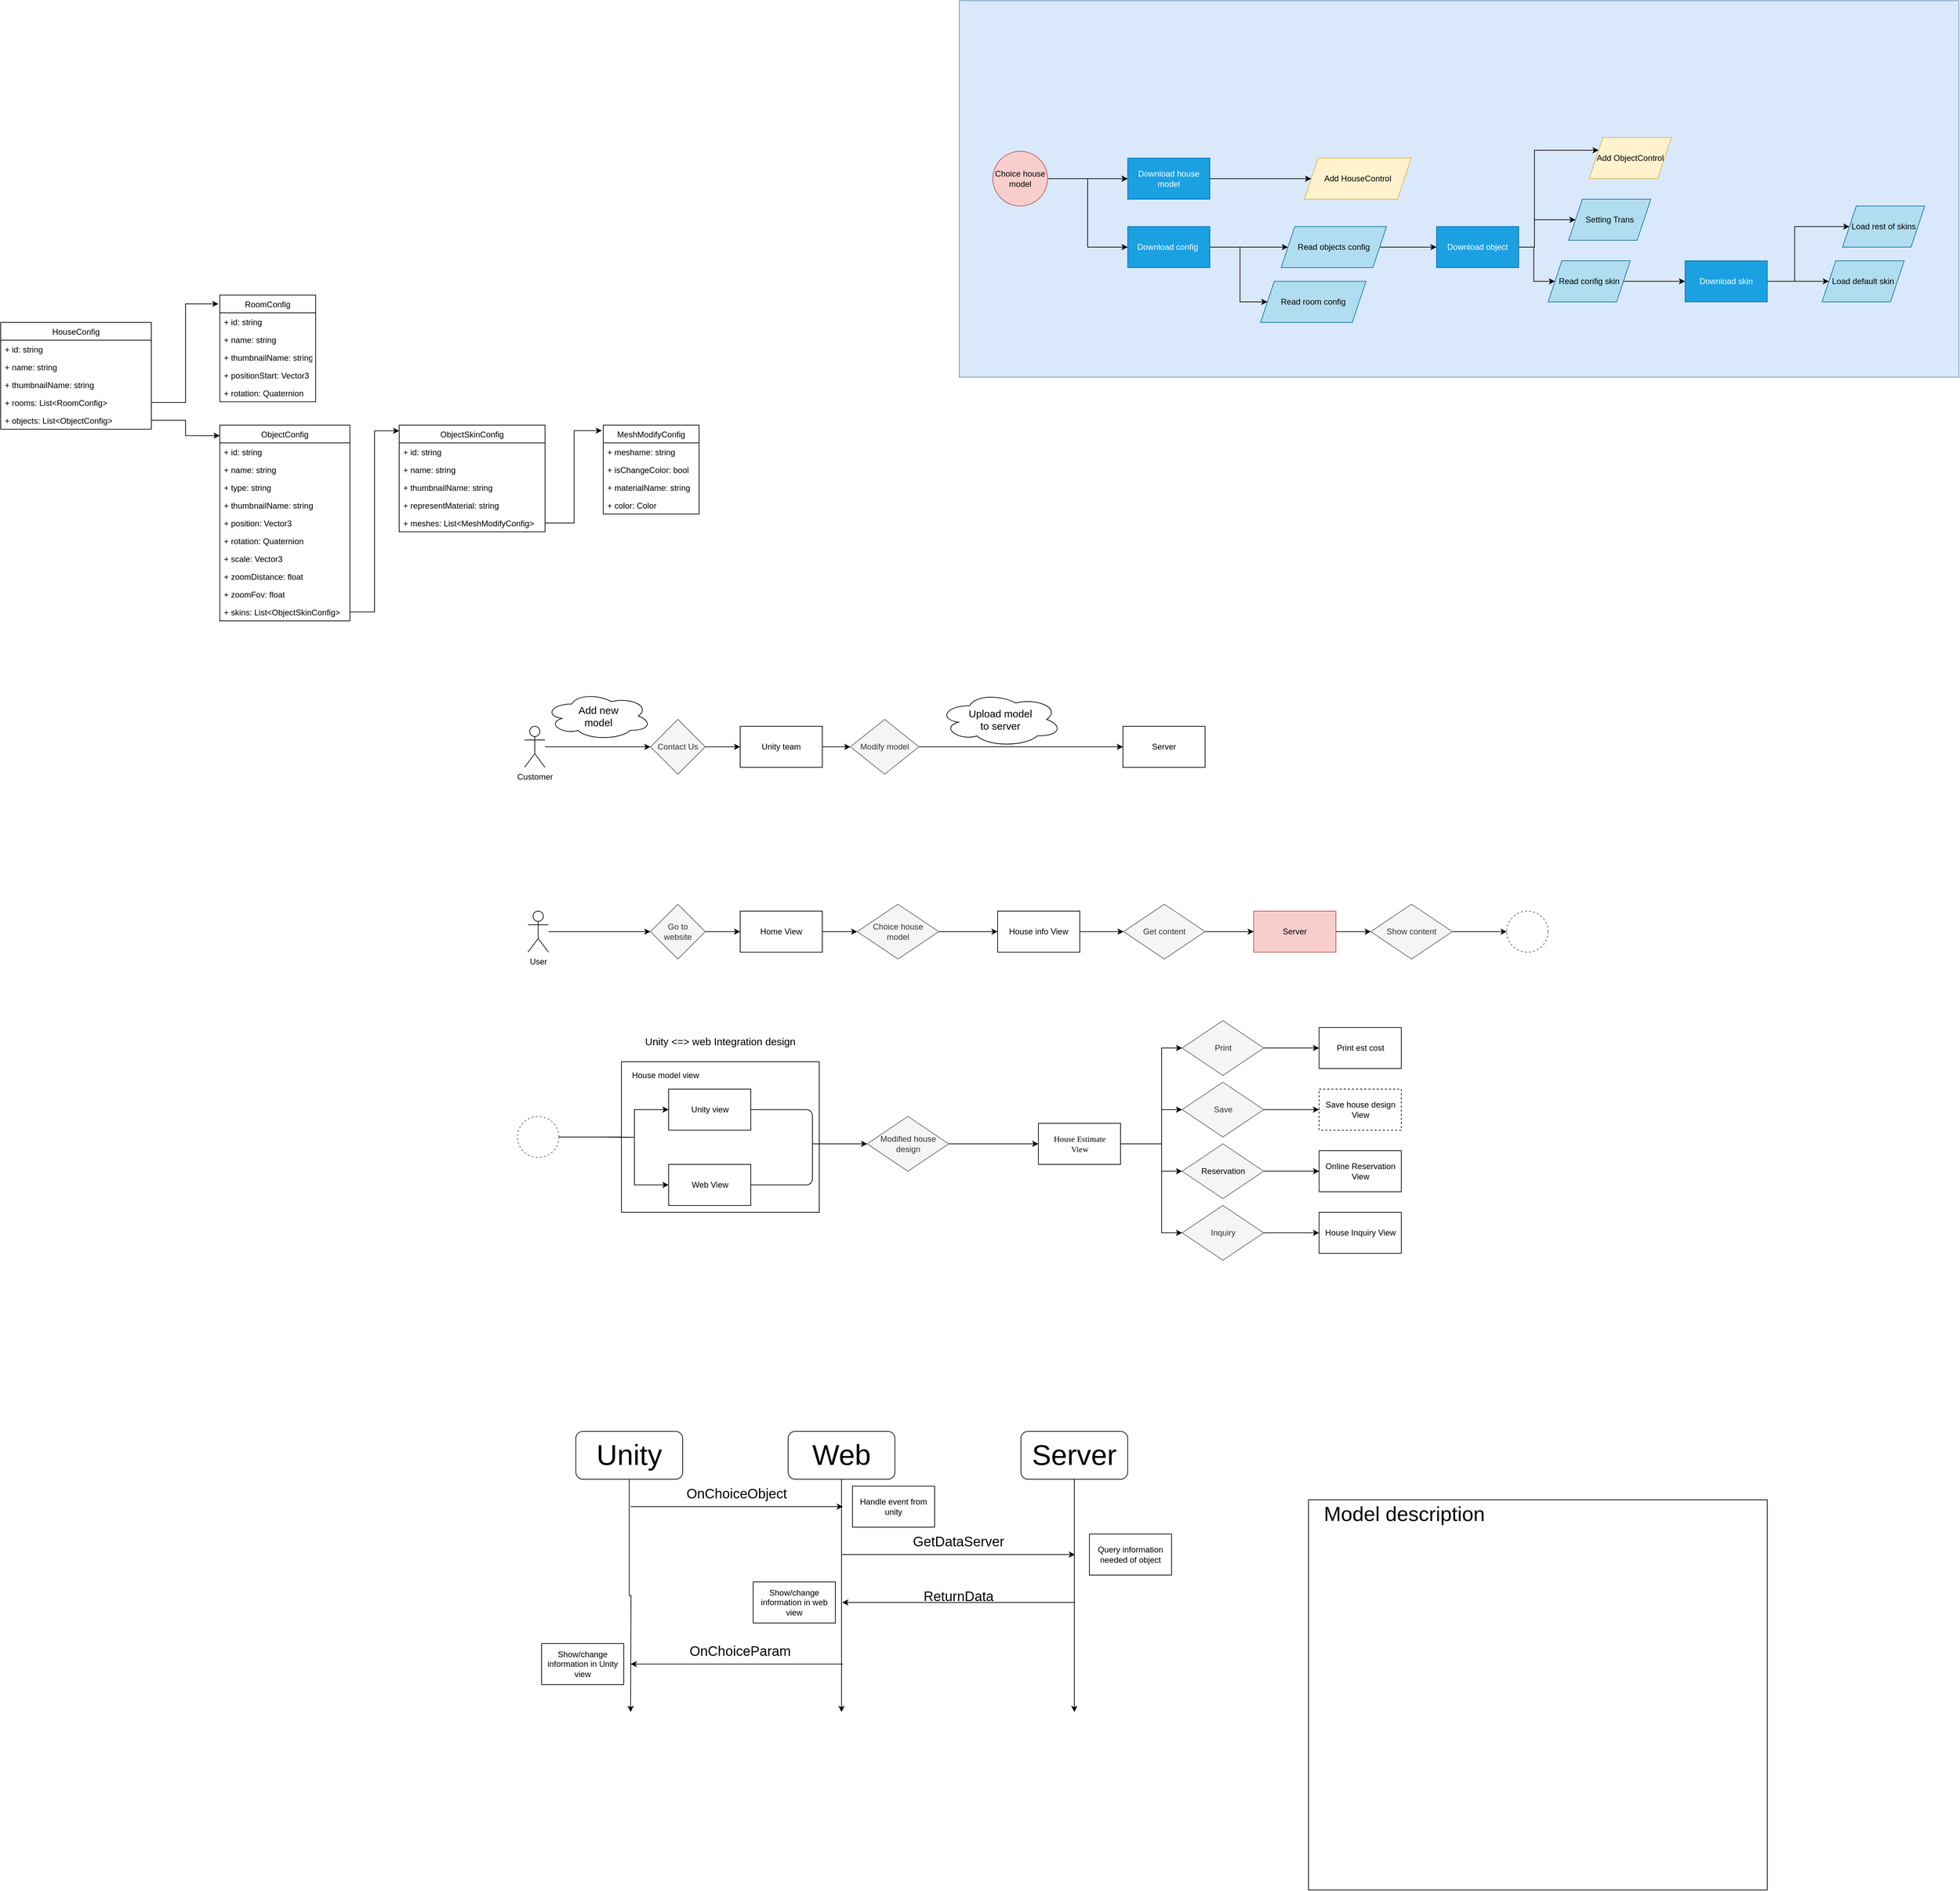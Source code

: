 <mxfile version="14.6.6" type="github">
  <diagram id="-zu1wHsi5U8wWwYV3vUu" name="Page-1">
    <mxGraphModel dx="2249" dy="1931" grid="1" gridSize="10" guides="1" tooltips="1" connect="1" arrows="1" fold="1" page="1" pageScale="1" pageWidth="827" pageHeight="1169" math="0" shadow="0">
      <root>
        <mxCell id="0" />
        <mxCell id="1" parent="0" />
        <mxCell id="xluItXaHplUzPCtTJGUi-64" value="" style="rounded=0;whiteSpace=wrap;html=1;fillColor=#FFFFFF;" parent="1" vertex="1">
          <mxGeometry x="146.5" y="1120" width="289" height="220" as="geometry" />
        </mxCell>
        <mxCell id="2hIDPYV7rA0OZXTXG9J4-33" style="edgeStyle=orthogonalEdgeStyle;rounded=0;orthogonalLoop=1;jettySize=auto;html=1;entryX=0;entryY=0.5;entryDx=0;entryDy=0;" parent="1" source="2hIDPYV7rA0OZXTXG9J4-24" target="2hIDPYV7rA0OZXTXG9J4-32" edge="1">
          <mxGeometry relative="1" as="geometry" />
        </mxCell>
        <mxCell id="2hIDPYV7rA0OZXTXG9J4-24" value="Customer" style="shape=umlActor;verticalLabelPosition=bottom;verticalAlign=top;html=1;outlineConnect=0;" parent="1" vertex="1">
          <mxGeometry x="5" y="630" width="30" height="60" as="geometry" />
        </mxCell>
        <mxCell id="2hIDPYV7rA0OZXTXG9J4-36" style="edgeStyle=orthogonalEdgeStyle;rounded=0;orthogonalLoop=1;jettySize=auto;html=1;" parent="1" source="2hIDPYV7rA0OZXTXG9J4-32" target="2hIDPYV7rA0OZXTXG9J4-35" edge="1">
          <mxGeometry relative="1" as="geometry" />
        </mxCell>
        <mxCell id="2hIDPYV7rA0OZXTXG9J4-32" value="Contact Us" style="rhombus;whiteSpace=wrap;html=1;fillColor=#f5f5f5;strokeColor=#666666;fontColor=#333333;" parent="1" vertex="1">
          <mxGeometry x="189" y="620" width="80" height="80" as="geometry" />
        </mxCell>
        <mxCell id="2hIDPYV7rA0OZXTXG9J4-34" value="&lt;font&gt;&lt;br&gt;&lt;/font&gt;" style="text;html=1;strokeColor=none;fillColor=none;align=center;verticalAlign=middle;whiteSpace=wrap;rounded=0;" parent="1" vertex="1">
          <mxGeometry x="49" y="620" width="131" height="40" as="geometry" />
        </mxCell>
        <mxCell id="2hIDPYV7rA0OZXTXG9J4-38" style="edgeStyle=orthogonalEdgeStyle;rounded=0;orthogonalLoop=1;jettySize=auto;html=1;entryX=0;entryY=0.5;entryDx=0;entryDy=0;" parent="1" source="2hIDPYV7rA0OZXTXG9J4-35" target="2hIDPYV7rA0OZXTXG9J4-37" edge="1">
          <mxGeometry relative="1" as="geometry" />
        </mxCell>
        <mxCell id="2hIDPYV7rA0OZXTXG9J4-35" value="Unity team" style="rounded=0;whiteSpace=wrap;html=1;" parent="1" vertex="1">
          <mxGeometry x="320" y="630" width="120" height="60" as="geometry" />
        </mxCell>
        <mxCell id="2hIDPYV7rA0OZXTXG9J4-40" style="edgeStyle=orthogonalEdgeStyle;rounded=0;orthogonalLoop=1;jettySize=auto;html=1;entryX=0;entryY=0.5;entryDx=0;entryDy=0;" parent="1" source="2hIDPYV7rA0OZXTXG9J4-37" target="2hIDPYV7rA0OZXTXG9J4-39" edge="1">
          <mxGeometry relative="1" as="geometry" />
        </mxCell>
        <mxCell id="2hIDPYV7rA0OZXTXG9J4-37" value="Modify model" style="rhombus;whiteSpace=wrap;html=1;fillColor=#f5f5f5;strokeColor=#666666;fontColor=#333333;" parent="1" vertex="1">
          <mxGeometry x="481" y="620" width="100" height="80" as="geometry" />
        </mxCell>
        <mxCell id="2hIDPYV7rA0OZXTXG9J4-39" value="Server" style="rounded=0;whiteSpace=wrap;html=1;" parent="1" vertex="1">
          <mxGeometry x="879" y="630" width="120" height="60" as="geometry" />
        </mxCell>
        <mxCell id="2hIDPYV7rA0OZXTXG9J4-42" value="&lt;font&gt;&lt;br&gt;&lt;/font&gt;" style="text;html=1;strokeColor=none;fillColor=none;align=center;verticalAlign=middle;whiteSpace=wrap;rounded=0;" parent="1" vertex="1">
          <mxGeometry x="601" y="620" width="170" height="40" as="geometry" />
        </mxCell>
        <mxCell id="2hIDPYV7rA0OZXTXG9J4-43" value="&lt;span style=&quot;font-size: 15px&quot;&gt;Add new &lt;br&gt;model&lt;/span&gt;" style="ellipse;shape=cloud;whiteSpace=wrap;html=1;" parent="1" vertex="1">
          <mxGeometry x="35" y="580" width="155.5" height="70" as="geometry" />
        </mxCell>
        <mxCell id="2hIDPYV7rA0OZXTXG9J4-44" value="&lt;span style=&quot;font-size: 15px&quot;&gt;Upload model &lt;br&gt;to server&lt;/span&gt;" style="ellipse;shape=cloud;whiteSpace=wrap;html=1;" parent="1" vertex="1">
          <mxGeometry x="610" y="580" width="180" height="80" as="geometry" />
        </mxCell>
        <mxCell id="2hIDPYV7rA0OZXTXG9J4-49" style="edgeStyle=orthogonalEdgeStyle;rounded=0;orthogonalLoop=1;jettySize=auto;html=1;entryX=0;entryY=0.5;entryDx=0;entryDy=0;" parent="1" source="2hIDPYV7rA0OZXTXG9J4-45" target="2hIDPYV7rA0OZXTXG9J4-48" edge="1">
          <mxGeometry relative="1" as="geometry" />
        </mxCell>
        <mxCell id="2hIDPYV7rA0OZXTXG9J4-45" value="User" style="shape=umlActor;verticalLabelPosition=bottom;verticalAlign=top;html=1;outlineConnect=0;" parent="1" vertex="1">
          <mxGeometry x="10" y="900" width="30" height="60" as="geometry" />
        </mxCell>
        <mxCell id="2hIDPYV7rA0OZXTXG9J4-52" style="edgeStyle=orthogonalEdgeStyle;rounded=0;orthogonalLoop=1;jettySize=auto;html=1;entryX=0;entryY=0.5;entryDx=0;entryDy=0;" parent="1" source="2hIDPYV7rA0OZXTXG9J4-48" target="2hIDPYV7rA0OZXTXG9J4-50" edge="1">
          <mxGeometry relative="1" as="geometry" />
        </mxCell>
        <mxCell id="2hIDPYV7rA0OZXTXG9J4-48" value="Go to &lt;br&gt;website" style="rhombus;whiteSpace=wrap;html=1;fillColor=#f5f5f5;strokeColor=#666666;fontColor=#333333;" parent="1" vertex="1">
          <mxGeometry x="189" y="890" width="80" height="80" as="geometry" />
        </mxCell>
        <mxCell id="2hIDPYV7rA0OZXTXG9J4-54" style="edgeStyle=orthogonalEdgeStyle;rounded=0;orthogonalLoop=1;jettySize=auto;html=1;entryX=0;entryY=0.5;entryDx=0;entryDy=0;" parent="1" source="2hIDPYV7rA0OZXTXG9J4-50" target="2hIDPYV7rA0OZXTXG9J4-53" edge="1">
          <mxGeometry relative="1" as="geometry" />
        </mxCell>
        <mxCell id="2hIDPYV7rA0OZXTXG9J4-50" value="Home View" style="rounded=0;whiteSpace=wrap;html=1;" parent="1" vertex="1">
          <mxGeometry x="320" y="900" width="120" height="60" as="geometry" />
        </mxCell>
        <mxCell id="2hIDPYV7rA0OZXTXG9J4-56" style="edgeStyle=orthogonalEdgeStyle;rounded=0;orthogonalLoop=1;jettySize=auto;html=1;" parent="1" source="2hIDPYV7rA0OZXTXG9J4-53" target="2hIDPYV7rA0OZXTXG9J4-55" edge="1">
          <mxGeometry relative="1" as="geometry" />
        </mxCell>
        <mxCell id="2hIDPYV7rA0OZXTXG9J4-53" value="Choice house &lt;br&gt;model" style="rhombus;whiteSpace=wrap;html=1;fillColor=#f5f5f5;strokeColor=#666666;fontColor=#333333;" parent="1" vertex="1">
          <mxGeometry x="491" y="890" width="119" height="80" as="geometry" />
        </mxCell>
        <mxCell id="2hIDPYV7rA0OZXTXG9J4-59" style="edgeStyle=orthogonalEdgeStyle;rounded=0;orthogonalLoop=1;jettySize=auto;html=1;entryX=0;entryY=0.5;entryDx=0;entryDy=0;" parent="1" source="2hIDPYV7rA0OZXTXG9J4-55" target="2hIDPYV7rA0OZXTXG9J4-57" edge="1">
          <mxGeometry relative="1" as="geometry" />
        </mxCell>
        <mxCell id="2hIDPYV7rA0OZXTXG9J4-55" value="House info View" style="rounded=0;whiteSpace=wrap;html=1;" parent="1" vertex="1">
          <mxGeometry x="696" y="900" width="120" height="60" as="geometry" />
        </mxCell>
        <mxCell id="2hIDPYV7rA0OZXTXG9J4-65" style="edgeStyle=orthogonalEdgeStyle;rounded=0;orthogonalLoop=1;jettySize=auto;html=1;entryX=0;entryY=0.5;entryDx=0;entryDy=0;" parent="1" source="2hIDPYV7rA0OZXTXG9J4-57" target="2hIDPYV7rA0OZXTXG9J4-64" edge="1">
          <mxGeometry relative="1" as="geometry" />
        </mxCell>
        <mxCell id="2hIDPYV7rA0OZXTXG9J4-57" value="Get content" style="rhombus;whiteSpace=wrap;html=1;fillColor=#f5f5f5;strokeColor=#666666;fontColor=#333333;" parent="1" vertex="1">
          <mxGeometry x="880" y="890" width="119" height="80" as="geometry" />
        </mxCell>
        <mxCell id="2hIDPYV7rA0OZXTXG9J4-67" style="edgeStyle=orthogonalEdgeStyle;rounded=0;orthogonalLoop=1;jettySize=auto;html=1;" parent="1" source="2hIDPYV7rA0OZXTXG9J4-64" target="xluItXaHplUzPCtTJGUi-59" edge="1">
          <mxGeometry relative="1" as="geometry">
            <mxPoint x="1250" y="930" as="targetPoint" />
          </mxGeometry>
        </mxCell>
        <mxCell id="2hIDPYV7rA0OZXTXG9J4-64" value="Server" style="rounded=0;whiteSpace=wrap;html=1;fillColor=#f8cecc;strokeColor=#b85450;" parent="1" vertex="1">
          <mxGeometry x="1070" y="900" width="120" height="60" as="geometry" />
        </mxCell>
        <mxCell id="2hIDPYV7rA0OZXTXG9J4-70" style="edgeStyle=orthogonalEdgeStyle;rounded=0;orthogonalLoop=1;jettySize=auto;html=1;" parent="1" source="2hIDPYV7rA0OZXTXG9J4-71" edge="1">
          <mxGeometry relative="1" as="geometry">
            <mxPoint x="808" y="2070" as="targetPoint" />
          </mxGeometry>
        </mxCell>
        <mxCell id="2hIDPYV7rA0OZXTXG9J4-71" value="&lt;font style=&quot;font-size: 42px&quot;&gt;Server&lt;/font&gt;" style="rounded=1;whiteSpace=wrap;html=1;" parent="1" vertex="1">
          <mxGeometry x="730" y="1660" width="156" height="70" as="geometry" />
        </mxCell>
        <mxCell id="2hIDPYV7rA0OZXTXG9J4-72" style="edgeStyle=orthogonalEdgeStyle;rounded=0;orthogonalLoop=1;jettySize=auto;html=1;" parent="1" source="2hIDPYV7rA0OZXTXG9J4-73" edge="1">
          <mxGeometry relative="1" as="geometry">
            <mxPoint x="160" y="2070" as="targetPoint" />
          </mxGeometry>
        </mxCell>
        <mxCell id="2hIDPYV7rA0OZXTXG9J4-73" value="&lt;span style=&quot;font-size: 42px&quot;&gt;Unity&lt;/span&gt;" style="rounded=1;whiteSpace=wrap;html=1;" parent="1" vertex="1">
          <mxGeometry x="80" y="1660" width="156" height="70" as="geometry" />
        </mxCell>
        <mxCell id="2hIDPYV7rA0OZXTXG9J4-74" style="edgeStyle=orthogonalEdgeStyle;rounded=0;orthogonalLoop=1;jettySize=auto;html=1;" parent="1" source="2hIDPYV7rA0OZXTXG9J4-75" edge="1">
          <mxGeometry relative="1" as="geometry">
            <mxPoint x="468" y="2070" as="targetPoint" />
          </mxGeometry>
        </mxCell>
        <mxCell id="2hIDPYV7rA0OZXTXG9J4-75" value="&lt;span style=&quot;font-size: 42px&quot;&gt;Web&lt;/span&gt;" style="rounded=1;whiteSpace=wrap;html=1;" parent="1" vertex="1">
          <mxGeometry x="390" y="1660" width="156" height="70" as="geometry" />
        </mxCell>
        <mxCell id="2hIDPYV7rA0OZXTXG9J4-76" value="" style="endArrow=classic;html=1;" parent="1" edge="1">
          <mxGeometry width="50" height="50" relative="1" as="geometry">
            <mxPoint x="160" y="1770" as="sourcePoint" />
            <mxPoint x="470" y="1770" as="targetPoint" />
          </mxGeometry>
        </mxCell>
        <mxCell id="2hIDPYV7rA0OZXTXG9J4-77" value="&lt;font style=&quot;font-size: 20px&quot;&gt;OnChoiceObject&lt;/font&gt;" style="text;html=1;strokeColor=none;fillColor=none;align=center;verticalAlign=middle;whiteSpace=wrap;rounded=0;" parent="1" vertex="1">
          <mxGeometry x="220" y="1740" width="190" height="20" as="geometry" />
        </mxCell>
        <mxCell id="2hIDPYV7rA0OZXTXG9J4-78" value="" style="endArrow=classic;html=1;" parent="1" edge="1">
          <mxGeometry width="50" height="50" relative="1" as="geometry">
            <mxPoint x="469" y="1840" as="sourcePoint" />
            <mxPoint x="809" y="1840" as="targetPoint" />
          </mxGeometry>
        </mxCell>
        <mxCell id="2hIDPYV7rA0OZXTXG9J4-79" value="&lt;font style=&quot;font-size: 20px&quot;&gt;GetDataServer&lt;/font&gt;" style="text;html=1;strokeColor=none;fillColor=none;align=center;verticalAlign=middle;whiteSpace=wrap;rounded=0;" parent="1" vertex="1">
          <mxGeometry x="589" y="1810" width="100" height="20" as="geometry" />
        </mxCell>
        <mxCell id="2hIDPYV7rA0OZXTXG9J4-80" value="" style="endArrow=classic;html=1;" parent="1" edge="1">
          <mxGeometry width="50" height="50" relative="1" as="geometry">
            <mxPoint x="809" y="1910" as="sourcePoint" />
            <mxPoint x="469" y="1910" as="targetPoint" />
          </mxGeometry>
        </mxCell>
        <mxCell id="2hIDPYV7rA0OZXTXG9J4-81" value="&lt;font style=&quot;font-size: 20px&quot;&gt;ReturnData&lt;/font&gt;" style="text;html=1;strokeColor=none;fillColor=none;align=center;verticalAlign=middle;whiteSpace=wrap;rounded=0;" parent="1" vertex="1">
          <mxGeometry x="569" y="1890" width="140" height="20" as="geometry" />
        </mxCell>
        <mxCell id="2hIDPYV7rA0OZXTXG9J4-82" value="" style="endArrow=classic;html=1;" parent="1" edge="1">
          <mxGeometry width="50" height="50" relative="1" as="geometry">
            <mxPoint x="470" y="2000" as="sourcePoint" />
            <mxPoint x="160" y="2000" as="targetPoint" />
          </mxGeometry>
        </mxCell>
        <mxCell id="2hIDPYV7rA0OZXTXG9J4-83" value="&lt;font style=&quot;font-size: 20px&quot;&gt;OnChoiceParam&lt;br&gt;&lt;/font&gt;" style="text;html=1;strokeColor=none;fillColor=none;align=center;verticalAlign=middle;whiteSpace=wrap;rounded=0;" parent="1" vertex="1">
          <mxGeometry x="250" y="1970" width="140" height="20" as="geometry" />
        </mxCell>
        <mxCell id="2hIDPYV7rA0OZXTXG9J4-84" value="Show/change information in web view" style="rounded=0;whiteSpace=wrap;html=1;" parent="1" vertex="1">
          <mxGeometry x="339" y="1880" width="120" height="60" as="geometry" />
        </mxCell>
        <mxCell id="2hIDPYV7rA0OZXTXG9J4-85" value="Handle event from unity" style="rounded=0;whiteSpace=wrap;html=1;" parent="1" vertex="1">
          <mxGeometry x="484" y="1740" width="120" height="60" as="geometry" />
        </mxCell>
        <mxCell id="2hIDPYV7rA0OZXTXG9J4-86" value="Query information needed of object" style="rounded=0;whiteSpace=wrap;html=1;" parent="1" vertex="1">
          <mxGeometry x="830" y="1810" width="120" height="60" as="geometry" />
        </mxCell>
        <mxCell id="2hIDPYV7rA0OZXTXG9J4-87" value="Show/change information in Unity view" style="rounded=0;whiteSpace=wrap;html=1;" parent="1" vertex="1">
          <mxGeometry x="30" y="1970" width="120" height="60" as="geometry" />
        </mxCell>
        <mxCell id="shSTtiIgDGdaLxm5VOx7-21" value="" style="rounded=0;whiteSpace=wrap;html=1;" parent="1" vertex="1">
          <mxGeometry x="1150" y="1760" width="670" height="570" as="geometry" />
        </mxCell>
        <mxCell id="shSTtiIgDGdaLxm5VOx7-22" value="&lt;font style=&quot;font-size: 30px&quot;&gt;Model description&lt;/font&gt;" style="text;html=1;strokeColor=none;fillColor=none;align=center;verticalAlign=middle;whiteSpace=wrap;rounded=0;" parent="1" vertex="1">
          <mxGeometry x="1150" y="1760" width="280" height="40" as="geometry" />
        </mxCell>
        <mxCell id="xluItXaHplUzPCtTJGUi-32" value="Unity view" style="rounded=0;whiteSpace=wrap;html=1;" parent="1" vertex="1">
          <mxGeometry x="215.5" y="1160" width="120" height="60" as="geometry" />
        </mxCell>
        <mxCell id="xluItXaHplUzPCtTJGUi-33" value="Web View" style="rounded=0;whiteSpace=wrap;html=1;" parent="1" vertex="1">
          <mxGeometry x="215.5" y="1270" width="120" height="60" as="geometry" />
        </mxCell>
        <mxCell id="xluItXaHplUzPCtTJGUi-34" style="edgeStyle=orthogonalEdgeStyle;rounded=0;orthogonalLoop=1;jettySize=auto;html=1;entryX=0;entryY=0.5;entryDx=0;entryDy=0;" parent="1" target="xluItXaHplUzPCtTJGUi-32" edge="1">
          <mxGeometry relative="1" as="geometry">
            <mxPoint x="114.5" y="1230" as="sourcePoint" />
          </mxGeometry>
        </mxCell>
        <mxCell id="xluItXaHplUzPCtTJGUi-35" style="edgeStyle=orthogonalEdgeStyle;rounded=0;orthogonalLoop=1;jettySize=auto;html=1;entryX=0;entryY=0.5;entryDx=0;entryDy=0;" parent="1" target="xluItXaHplUzPCtTJGUi-33" edge="1">
          <mxGeometry relative="1" as="geometry">
            <mxPoint x="114.5" y="1230" as="sourcePoint" />
          </mxGeometry>
        </mxCell>
        <mxCell id="xluItXaHplUzPCtTJGUi-37" value="" style="endArrow=none;html=1;entryX=1;entryY=0.5;entryDx=0;entryDy=0;" parent="1" target="xluItXaHplUzPCtTJGUi-33" edge="1">
          <mxGeometry width="50" height="50" relative="1" as="geometry">
            <mxPoint x="425.5" y="1240" as="sourcePoint" />
            <mxPoint x="305.5" y="1270" as="targetPoint" />
            <Array as="points">
              <mxPoint x="425.5" y="1300" />
            </Array>
          </mxGeometry>
        </mxCell>
        <mxCell id="xluItXaHplUzPCtTJGUi-38" value="" style="endArrow=none;html=1;" parent="1" target="xluItXaHplUzPCtTJGUi-32" edge="1">
          <mxGeometry width="50" height="50" relative="1" as="geometry">
            <mxPoint x="425.5" y="1240" as="sourcePoint" />
            <mxPoint x="335.5" y="1189" as="targetPoint" />
            <Array as="points">
              <mxPoint x="425.5" y="1190" />
            </Array>
          </mxGeometry>
        </mxCell>
        <mxCell id="xluItXaHplUzPCtTJGUi-39" value="" style="endArrow=classic;html=1;" parent="1" edge="1">
          <mxGeometry width="50" height="50" relative="1" as="geometry">
            <mxPoint x="425.5" y="1240" as="sourcePoint" />
            <mxPoint x="505.5" y="1240" as="targetPoint" />
          </mxGeometry>
        </mxCell>
        <mxCell id="xluItXaHplUzPCtTJGUi-40" style="edgeStyle=orthogonalEdgeStyle;rounded=0;orthogonalLoop=1;jettySize=auto;html=1;entryX=0;entryY=0.5;entryDx=0;entryDy=0;" parent="1" source="xluItXaHplUzPCtTJGUi-41" target="xluItXaHplUzPCtTJGUi-45" edge="1">
          <mxGeometry relative="1" as="geometry" />
        </mxCell>
        <mxCell id="xluItXaHplUzPCtTJGUi-41" value="Modified house&lt;br&gt;design" style="rhombus;whiteSpace=wrap;html=1;fillColor=#f5f5f5;strokeColor=#666666;fontColor=#333333;" parent="1" vertex="1">
          <mxGeometry x="505.5" y="1200" width="119" height="80" as="geometry" />
        </mxCell>
        <mxCell id="xluItXaHplUzPCtTJGUi-42" style="edgeStyle=orthogonalEdgeStyle;rounded=0;orthogonalLoop=1;jettySize=auto;html=1;entryX=0;entryY=0.5;entryDx=0;entryDy=0;" parent="1" source="xluItXaHplUzPCtTJGUi-45" target="xluItXaHplUzPCtTJGUi-47" edge="1">
          <mxGeometry relative="1" as="geometry">
            <Array as="points">
              <mxPoint x="935.5" y="1240" />
              <mxPoint x="935.5" y="1100" />
            </Array>
          </mxGeometry>
        </mxCell>
        <mxCell id="xluItXaHplUzPCtTJGUi-43" style="edgeStyle=orthogonalEdgeStyle;rounded=0;orthogonalLoop=1;jettySize=auto;html=1;" parent="1" source="xluItXaHplUzPCtTJGUi-45" target="xluItXaHplUzPCtTJGUi-49" edge="1">
          <mxGeometry relative="1" as="geometry">
            <Array as="points">
              <mxPoint x="935.5" y="1240" />
              <mxPoint x="935.5" y="1280" />
            </Array>
          </mxGeometry>
        </mxCell>
        <mxCell id="xluItXaHplUzPCtTJGUi-44" style="edgeStyle=orthogonalEdgeStyle;rounded=0;orthogonalLoop=1;jettySize=auto;html=1;" parent="1" source="xluItXaHplUzPCtTJGUi-45" target="xluItXaHplUzPCtTJGUi-53" edge="1">
          <mxGeometry relative="1" as="geometry">
            <Array as="points">
              <mxPoint x="935.5" y="1240" />
              <mxPoint x="935.5" y="1190" />
            </Array>
          </mxGeometry>
        </mxCell>
        <mxCell id="xluItXaHplUzPCtTJGUi-45" value="&lt;font style=&quot;font-size: 12px&quot;&gt;&lt;span style=&quot;font-family: &amp;#34;calibri&amp;#34;&quot;&gt;House Estimate&lt;/span&gt;&lt;/font&gt;&lt;font style=&quot;font-size: 12px&quot;&gt;&lt;br&gt;&lt;/font&gt;&lt;p style=&quot;margin-top: 0pt ; margin-bottom: 0pt ; margin-left: 0in ; direction: ltr ; unicode-bidi: embed ; word-break: normal&quot;&gt;&lt;span style=&quot;font-family: &amp;#34;calibri&amp;#34;&quot;&gt;&lt;font style=&quot;font-size: 12px&quot;&gt;View&lt;/font&gt;&lt;/span&gt;&lt;/p&gt;" style="rounded=0;whiteSpace=wrap;html=1;" parent="1" vertex="1">
          <mxGeometry x="755.5" y="1210" width="120" height="60" as="geometry" />
        </mxCell>
        <mxCell id="xluItXaHplUzPCtTJGUi-46" style="edgeStyle=orthogonalEdgeStyle;rounded=0;orthogonalLoop=1;jettySize=auto;html=1;entryX=0;entryY=0.5;entryDx=0;entryDy=0;" parent="1" source="xluItXaHplUzPCtTJGUi-47" target="xluItXaHplUzPCtTJGUi-51" edge="1">
          <mxGeometry relative="1" as="geometry" />
        </mxCell>
        <mxCell id="xluItXaHplUzPCtTJGUi-47" value="Print" style="rhombus;whiteSpace=wrap;html=1;fillColor=#f5f5f5;strokeColor=#666666;fontColor=#333333;" parent="1" vertex="1">
          <mxGeometry x="965.5" y="1060" width="119" height="80" as="geometry" />
        </mxCell>
        <mxCell id="xluItXaHplUzPCtTJGUi-48" style="edgeStyle=orthogonalEdgeStyle;rounded=0;orthogonalLoop=1;jettySize=auto;html=1;" parent="1" source="xluItXaHplUzPCtTJGUi-49" target="xluItXaHplUzPCtTJGUi-50" edge="1">
          <mxGeometry relative="1" as="geometry" />
        </mxCell>
        <mxCell id="xluItXaHplUzPCtTJGUi-49" value="&lt;span style=&quot;color: rgb(0 , 0 , 0)&quot;&gt;Reservation&lt;/span&gt;" style="rhombus;whiteSpace=wrap;html=1;fillColor=#f5f5f5;strokeColor=#666666;fontColor=#333333;" parent="1" vertex="1">
          <mxGeometry x="965.5" y="1240" width="119" height="80" as="geometry" />
        </mxCell>
        <mxCell id="xluItXaHplUzPCtTJGUi-50" value="Online Reservation View" style="rounded=0;whiteSpace=wrap;html=1;" parent="1" vertex="1">
          <mxGeometry x="1165.5" y="1250" width="120" height="60" as="geometry" />
        </mxCell>
        <mxCell id="xluItXaHplUzPCtTJGUi-51" value="Print est cost" style="rounded=0;whiteSpace=wrap;html=1;" parent="1" vertex="1">
          <mxGeometry x="1165.5" y="1070" width="120" height="60" as="geometry" />
        </mxCell>
        <mxCell id="xluItXaHplUzPCtTJGUi-52" style="edgeStyle=orthogonalEdgeStyle;rounded=0;orthogonalLoop=1;jettySize=auto;html=1;" parent="1" source="xluItXaHplUzPCtTJGUi-53" target="xluItXaHplUzPCtTJGUi-54" edge="1">
          <mxGeometry relative="1" as="geometry" />
        </mxCell>
        <mxCell id="xluItXaHplUzPCtTJGUi-53" value="Save" style="rhombus;whiteSpace=wrap;html=1;fillColor=#f5f5f5;strokeColor=#666666;fontColor=#333333;" parent="1" vertex="1">
          <mxGeometry x="965.5" y="1150" width="119" height="80" as="geometry" />
        </mxCell>
        <mxCell id="xluItXaHplUzPCtTJGUi-54" value="Save house design View" style="rounded=0;whiteSpace=wrap;html=1;dashed=1;" parent="1" vertex="1">
          <mxGeometry x="1165.5" y="1160" width="120" height="60" as="geometry" />
        </mxCell>
        <mxCell id="xluItXaHplUzPCtTJGUi-55" style="edgeStyle=orthogonalEdgeStyle;rounded=0;orthogonalLoop=1;jettySize=auto;html=1;" parent="1" source="xluItXaHplUzPCtTJGUi-56" target="xluItXaHplUzPCtTJGUi-57" edge="1">
          <mxGeometry relative="1" as="geometry" />
        </mxCell>
        <mxCell id="xluItXaHplUzPCtTJGUi-56" value="Inquiry" style="rhombus;whiteSpace=wrap;html=1;fillColor=#f5f5f5;strokeColor=#666666;fontColor=#333333;" parent="1" vertex="1">
          <mxGeometry x="965.5" y="1330" width="119" height="80" as="geometry" />
        </mxCell>
        <mxCell id="xluItXaHplUzPCtTJGUi-57" value="House Inquiry View" style="rounded=0;whiteSpace=wrap;html=1;" parent="1" vertex="1">
          <mxGeometry x="1165.5" y="1340" width="120" height="60" as="geometry" />
        </mxCell>
        <mxCell id="xluItXaHplUzPCtTJGUi-58" style="edgeStyle=orthogonalEdgeStyle;rounded=0;orthogonalLoop=1;jettySize=auto;html=1;entryX=0;entryY=0.5;entryDx=0;entryDy=0;exitX=1;exitY=0.5;exitDx=0;exitDy=0;" parent="1" source="xluItXaHplUzPCtTJGUi-45" target="xluItXaHplUzPCtTJGUi-56" edge="1">
          <mxGeometry relative="1" as="geometry">
            <Array as="points">
              <mxPoint x="935.5" y="1240" />
              <mxPoint x="935.5" y="1370" />
            </Array>
            <mxPoint x="845.5" y="1340" as="sourcePoint" />
            <mxPoint x="935.5" y="1380" as="targetPoint" />
          </mxGeometry>
        </mxCell>
        <mxCell id="xluItXaHplUzPCtTJGUi-61" value="" style="edgeStyle=orthogonalEdgeStyle;rounded=0;orthogonalLoop=1;jettySize=auto;html=1;" parent="1" source="xluItXaHplUzPCtTJGUi-59" target="xluItXaHplUzPCtTJGUi-60" edge="1">
          <mxGeometry relative="1" as="geometry" />
        </mxCell>
        <mxCell id="xluItXaHplUzPCtTJGUi-59" value="Show content" style="rhombus;whiteSpace=wrap;html=1;fillColor=#f5f5f5;strokeColor=#666666;fontColor=#333333;" parent="1" vertex="1">
          <mxGeometry x="1241" y="890" width="119" height="80" as="geometry" />
        </mxCell>
        <mxCell id="xluItXaHplUzPCtTJGUi-60" value="" style="ellipse;whiteSpace=wrap;html=1;fontColor=#333333;strokeColor=#666666;fillColor=#FFFFFF;dashed=1;" parent="1" vertex="1">
          <mxGeometry x="1439.5" y="900" width="60.5" height="60" as="geometry" />
        </mxCell>
        <mxCell id="xluItXaHplUzPCtTJGUi-62" value="" style="ellipse;whiteSpace=wrap;html=1;fontColor=#333333;strokeColor=#666666;fillColor=#FFFFFF;dashed=1;" parent="1" vertex="1">
          <mxGeometry x="-5.25" y="1200" width="60.5" height="60" as="geometry" />
        </mxCell>
        <mxCell id="xluItXaHplUzPCtTJGUi-65" value="House model view" style="text;html=1;strokeColor=none;fillColor=none;align=center;verticalAlign=middle;whiteSpace=wrap;rounded=0;dashed=1;" parent="1" vertex="1">
          <mxGeometry x="155.5" y="1130" width="110" height="20" as="geometry" />
        </mxCell>
        <mxCell id="i5IG0OzeRudJlGDUGkz8-1" value="&lt;font style=&quot;font-size: 15px&quot;&gt;Unity &amp;lt;=&amp;gt; web&amp;nbsp;Integration design&lt;/font&gt;" style="text;html=1;strokeColor=none;fillColor=none;align=center;verticalAlign=middle;whiteSpace=wrap;rounded=0;" parent="1" vertex="1">
          <mxGeometry x="161" y="1080" width="260" height="20" as="geometry" />
        </mxCell>
        <mxCell id="i5IG0OzeRudJlGDUGkz8-2" value="" style="endArrow=none;html=1;entryX=0;entryY=0.5;entryDx=0;entryDy=0;" parent="1" source="xluItXaHplUzPCtTJGUi-62" target="xluItXaHplUzPCtTJGUi-64" edge="1">
          <mxGeometry width="50" height="50" relative="1" as="geometry">
            <mxPoint x="390" y="1270" as="sourcePoint" />
            <mxPoint x="440" y="1220" as="targetPoint" />
          </mxGeometry>
        </mxCell>
        <mxCell id="iZcHKzBZxJi3Fxg7eruy-20" value="HouseConfig" style="swimlane;fontStyle=0;childLayout=stackLayout;horizontal=1;startSize=26;fillColor=none;horizontalStack=0;resizeParent=1;resizeParentMax=0;resizeLast=0;collapsible=1;marginBottom=0;" parent="1" vertex="1">
          <mxGeometry x="-760" y="40" width="220" height="156" as="geometry" />
        </mxCell>
        <mxCell id="iZcHKzBZxJi3Fxg7eruy-21" value="+ id: string" style="text;strokeColor=none;fillColor=none;align=left;verticalAlign=top;spacingLeft=4;spacingRight=4;overflow=hidden;rotatable=0;points=[[0,0.5],[1,0.5]];portConstraint=eastwest;" parent="iZcHKzBZxJi3Fxg7eruy-20" vertex="1">
          <mxGeometry y="26" width="220" height="26" as="geometry" />
        </mxCell>
        <mxCell id="iZcHKzBZxJi3Fxg7eruy-22" value="+ name: string" style="text;strokeColor=none;fillColor=none;align=left;verticalAlign=top;spacingLeft=4;spacingRight=4;overflow=hidden;rotatable=0;points=[[0,0.5],[1,0.5]];portConstraint=eastwest;" parent="iZcHKzBZxJi3Fxg7eruy-20" vertex="1">
          <mxGeometry y="52" width="220" height="26" as="geometry" />
        </mxCell>
        <mxCell id="iZcHKzBZxJi3Fxg7eruy-23" value="+ thumbnailName: string" style="text;strokeColor=none;fillColor=none;align=left;verticalAlign=top;spacingLeft=4;spacingRight=4;overflow=hidden;rotatable=0;points=[[0,0.5],[1,0.5]];portConstraint=eastwest;" parent="iZcHKzBZxJi3Fxg7eruy-20" vertex="1">
          <mxGeometry y="78" width="220" height="26" as="geometry" />
        </mxCell>
        <mxCell id="iZcHKzBZxJi3Fxg7eruy-40" value="+ rooms: List&lt;RoomConfig&gt;" style="text;strokeColor=none;fillColor=none;align=left;verticalAlign=top;spacingLeft=4;spacingRight=4;overflow=hidden;rotatable=0;points=[[0,0.5],[1,0.5]];portConstraint=eastwest;" parent="iZcHKzBZxJi3Fxg7eruy-20" vertex="1">
          <mxGeometry y="104" width="220" height="26" as="geometry" />
        </mxCell>
        <mxCell id="iZcHKzBZxJi3Fxg7eruy-41" value="+ objects: List&lt;ObjectConfig&gt;" style="text;strokeColor=none;fillColor=none;align=left;verticalAlign=top;spacingLeft=4;spacingRight=4;overflow=hidden;rotatable=0;points=[[0,0.5],[1,0.5]];portConstraint=eastwest;" parent="iZcHKzBZxJi3Fxg7eruy-20" vertex="1">
          <mxGeometry y="130" width="220" height="26" as="geometry" />
        </mxCell>
        <mxCell id="iZcHKzBZxJi3Fxg7eruy-24" value="RoomConfig" style="swimlane;fontStyle=0;childLayout=stackLayout;horizontal=1;startSize=26;fillColor=none;horizontalStack=0;resizeParent=1;resizeParentMax=0;resizeLast=0;collapsible=1;marginBottom=0;" parent="1" vertex="1">
          <mxGeometry x="-440" width="140" height="156" as="geometry" />
        </mxCell>
        <mxCell id="iZcHKzBZxJi3Fxg7eruy-25" value="+ id: string" style="text;strokeColor=none;fillColor=none;align=left;verticalAlign=top;spacingLeft=4;spacingRight=4;overflow=hidden;rotatable=0;points=[[0,0.5],[1,0.5]];portConstraint=eastwest;" parent="iZcHKzBZxJi3Fxg7eruy-24" vertex="1">
          <mxGeometry y="26" width="140" height="26" as="geometry" />
        </mxCell>
        <mxCell id="iZcHKzBZxJi3Fxg7eruy-26" value="+ name: string" style="text;strokeColor=none;fillColor=none;align=left;verticalAlign=top;spacingLeft=4;spacingRight=4;overflow=hidden;rotatable=0;points=[[0,0.5],[1,0.5]];portConstraint=eastwest;" parent="iZcHKzBZxJi3Fxg7eruy-24" vertex="1">
          <mxGeometry y="52" width="140" height="26" as="geometry" />
        </mxCell>
        <mxCell id="iZcHKzBZxJi3Fxg7eruy-27" value="+ thumbnailName: string" style="text;strokeColor=none;fillColor=none;align=left;verticalAlign=top;spacingLeft=4;spacingRight=4;overflow=hidden;rotatable=0;points=[[0,0.5],[1,0.5]];portConstraint=eastwest;" parent="iZcHKzBZxJi3Fxg7eruy-24" vertex="1">
          <mxGeometry y="78" width="140" height="26" as="geometry" />
        </mxCell>
        <mxCell id="iZcHKzBZxJi3Fxg7eruy-42" value="+ positionStart: Vector3" style="text;strokeColor=none;fillColor=none;align=left;verticalAlign=top;spacingLeft=4;spacingRight=4;overflow=hidden;rotatable=0;points=[[0,0.5],[1,0.5]];portConstraint=eastwest;" parent="iZcHKzBZxJi3Fxg7eruy-24" vertex="1">
          <mxGeometry y="104" width="140" height="26" as="geometry" />
        </mxCell>
        <mxCell id="iZcHKzBZxJi3Fxg7eruy-43" value="+ rotation: Quaternion" style="text;strokeColor=none;fillColor=none;align=left;verticalAlign=top;spacingLeft=4;spacingRight=4;overflow=hidden;rotatable=0;points=[[0,0.5],[1,0.5]];portConstraint=eastwest;" parent="iZcHKzBZxJi3Fxg7eruy-24" vertex="1">
          <mxGeometry y="130" width="140" height="26" as="geometry" />
        </mxCell>
        <mxCell id="iZcHKzBZxJi3Fxg7eruy-28" value="ObjectConfig" style="swimlane;fontStyle=0;childLayout=stackLayout;horizontal=1;startSize=26;fillColor=none;horizontalStack=0;resizeParent=1;resizeParentMax=0;resizeLast=0;collapsible=1;marginBottom=0;" parent="1" vertex="1">
          <mxGeometry x="-440" y="190" width="190" height="286" as="geometry" />
        </mxCell>
        <mxCell id="iZcHKzBZxJi3Fxg7eruy-29" value="+ id: string" style="text;strokeColor=none;fillColor=none;align=left;verticalAlign=top;spacingLeft=4;spacingRight=4;overflow=hidden;rotatable=0;points=[[0,0.5],[1,0.5]];portConstraint=eastwest;" parent="iZcHKzBZxJi3Fxg7eruy-28" vertex="1">
          <mxGeometry y="26" width="190" height="26" as="geometry" />
        </mxCell>
        <mxCell id="iZcHKzBZxJi3Fxg7eruy-44" value="+ name: string" style="text;strokeColor=none;fillColor=none;align=left;verticalAlign=top;spacingLeft=4;spacingRight=4;overflow=hidden;rotatable=0;points=[[0,0.5],[1,0.5]];portConstraint=eastwest;" parent="iZcHKzBZxJi3Fxg7eruy-28" vertex="1">
          <mxGeometry y="52" width="190" height="26" as="geometry" />
        </mxCell>
        <mxCell id="iZcHKzBZxJi3Fxg7eruy-51" value="+ type: string" style="text;strokeColor=none;fillColor=none;align=left;verticalAlign=top;spacingLeft=4;spacingRight=4;overflow=hidden;rotatable=0;points=[[0,0.5],[1,0.5]];portConstraint=eastwest;" parent="iZcHKzBZxJi3Fxg7eruy-28" vertex="1">
          <mxGeometry y="78" width="190" height="26" as="geometry" />
        </mxCell>
        <mxCell id="iZcHKzBZxJi3Fxg7eruy-56" value="+ thumbnailName: string" style="text;strokeColor=none;fillColor=none;align=left;verticalAlign=top;spacingLeft=4;spacingRight=4;overflow=hidden;rotatable=0;points=[[0,0.5],[1,0.5]];portConstraint=eastwest;" parent="iZcHKzBZxJi3Fxg7eruy-28" vertex="1">
          <mxGeometry y="104" width="190" height="26" as="geometry" />
        </mxCell>
        <mxCell id="iZcHKzBZxJi3Fxg7eruy-30" value="+ position: Vector3" style="text;strokeColor=none;fillColor=none;align=left;verticalAlign=top;spacingLeft=4;spacingRight=4;overflow=hidden;rotatable=0;points=[[0,0.5],[1,0.5]];portConstraint=eastwest;" parent="iZcHKzBZxJi3Fxg7eruy-28" vertex="1">
          <mxGeometry y="130" width="190" height="26" as="geometry" />
        </mxCell>
        <mxCell id="iZcHKzBZxJi3Fxg7eruy-31" value="+ rotation: Quaternion" style="text;strokeColor=none;fillColor=none;align=left;verticalAlign=top;spacingLeft=4;spacingRight=4;overflow=hidden;rotatable=0;points=[[0,0.5],[1,0.5]];portConstraint=eastwest;" parent="iZcHKzBZxJi3Fxg7eruy-28" vertex="1">
          <mxGeometry y="156" width="190" height="26" as="geometry" />
        </mxCell>
        <mxCell id="iZcHKzBZxJi3Fxg7eruy-45" value="+ scale: Vector3" style="text;strokeColor=none;fillColor=none;align=left;verticalAlign=top;spacingLeft=4;spacingRight=4;overflow=hidden;rotatable=0;points=[[0,0.5],[1,0.5]];portConstraint=eastwest;" parent="iZcHKzBZxJi3Fxg7eruy-28" vertex="1">
          <mxGeometry y="182" width="190" height="26" as="geometry" />
        </mxCell>
        <mxCell id="iZcHKzBZxJi3Fxg7eruy-46" value="+ zoomDistance: float" style="text;strokeColor=none;fillColor=none;align=left;verticalAlign=top;spacingLeft=4;spacingRight=4;overflow=hidden;rotatable=0;points=[[0,0.5],[1,0.5]];portConstraint=eastwest;" parent="iZcHKzBZxJi3Fxg7eruy-28" vertex="1">
          <mxGeometry y="208" width="190" height="26" as="geometry" />
        </mxCell>
        <mxCell id="iZcHKzBZxJi3Fxg7eruy-47" value="+ zoomFov: float" style="text;strokeColor=none;fillColor=none;align=left;verticalAlign=top;spacingLeft=4;spacingRight=4;overflow=hidden;rotatable=0;points=[[0,0.5],[1,0.5]];portConstraint=eastwest;" parent="iZcHKzBZxJi3Fxg7eruy-28" vertex="1">
          <mxGeometry y="234" width="190" height="26" as="geometry" />
        </mxCell>
        <mxCell id="iZcHKzBZxJi3Fxg7eruy-48" value="+ skins: List&lt;ObjectSkinConfig&gt;" style="text;strokeColor=none;fillColor=none;align=left;verticalAlign=top;spacingLeft=4;spacingRight=4;overflow=hidden;rotatable=0;points=[[0,0.5],[1,0.5]];portConstraint=eastwest;" parent="iZcHKzBZxJi3Fxg7eruy-28" vertex="1">
          <mxGeometry y="260" width="190" height="26" as="geometry" />
        </mxCell>
        <mxCell id="iZcHKzBZxJi3Fxg7eruy-32" value="MeshModifyConfig" style="swimlane;fontStyle=0;childLayout=stackLayout;horizontal=1;startSize=26;fillColor=none;horizontalStack=0;resizeParent=1;resizeParentMax=0;resizeLast=0;collapsible=1;marginBottom=0;" parent="1" vertex="1">
          <mxGeometry x="120" y="190" width="140" height="130" as="geometry" />
        </mxCell>
        <mxCell id="iZcHKzBZxJi3Fxg7eruy-33" value="+ meshame: string" style="text;strokeColor=none;fillColor=none;align=left;verticalAlign=top;spacingLeft=4;spacingRight=4;overflow=hidden;rotatable=0;points=[[0,0.5],[1,0.5]];portConstraint=eastwest;" parent="iZcHKzBZxJi3Fxg7eruy-32" vertex="1">
          <mxGeometry y="26" width="140" height="26" as="geometry" />
        </mxCell>
        <mxCell id="iZcHKzBZxJi3Fxg7eruy-34" value="+ isChangeColor: bool" style="text;strokeColor=none;fillColor=none;align=left;verticalAlign=top;spacingLeft=4;spacingRight=4;overflow=hidden;rotatable=0;points=[[0,0.5],[1,0.5]];portConstraint=eastwest;" parent="iZcHKzBZxJi3Fxg7eruy-32" vertex="1">
          <mxGeometry y="52" width="140" height="26" as="geometry" />
        </mxCell>
        <mxCell id="iZcHKzBZxJi3Fxg7eruy-35" value="+ materialName: string" style="text;strokeColor=none;fillColor=none;align=left;verticalAlign=top;spacingLeft=4;spacingRight=4;overflow=hidden;rotatable=0;points=[[0,0.5],[1,0.5]];portConstraint=eastwest;" parent="iZcHKzBZxJi3Fxg7eruy-32" vertex="1">
          <mxGeometry y="78" width="140" height="26" as="geometry" />
        </mxCell>
        <mxCell id="iZcHKzBZxJi3Fxg7eruy-50" value="+ color: Color" style="text;strokeColor=none;fillColor=none;align=left;verticalAlign=top;spacingLeft=4;spacingRight=4;overflow=hidden;rotatable=0;points=[[0,0.5],[1,0.5]];portConstraint=eastwest;" parent="iZcHKzBZxJi3Fxg7eruy-32" vertex="1">
          <mxGeometry y="104" width="140" height="26" as="geometry" />
        </mxCell>
        <mxCell id="iZcHKzBZxJi3Fxg7eruy-36" value="ObjectSkinConfig" style="swimlane;fontStyle=0;childLayout=stackLayout;horizontal=1;startSize=26;fillColor=none;horizontalStack=0;resizeParent=1;resizeParentMax=0;resizeLast=0;collapsible=1;marginBottom=0;" parent="1" vertex="1">
          <mxGeometry x="-178" y="190" width="213" height="156" as="geometry" />
        </mxCell>
        <mxCell id="iZcHKzBZxJi3Fxg7eruy-37" value="+ id: string" style="text;strokeColor=none;fillColor=none;align=left;verticalAlign=top;spacingLeft=4;spacingRight=4;overflow=hidden;rotatable=0;points=[[0,0.5],[1,0.5]];portConstraint=eastwest;" parent="iZcHKzBZxJi3Fxg7eruy-36" vertex="1">
          <mxGeometry y="26" width="213" height="26" as="geometry" />
        </mxCell>
        <mxCell id="iZcHKzBZxJi3Fxg7eruy-57" value="+ name: string" style="text;strokeColor=none;fillColor=none;align=left;verticalAlign=top;spacingLeft=4;spacingRight=4;overflow=hidden;rotatable=0;points=[[0,0.5],[1,0.5]];portConstraint=eastwest;" parent="iZcHKzBZxJi3Fxg7eruy-36" vertex="1">
          <mxGeometry y="52" width="213" height="26" as="geometry" />
        </mxCell>
        <mxCell id="iZcHKzBZxJi3Fxg7eruy-38" value="+ thumbnailName: string" style="text;strokeColor=none;fillColor=none;align=left;verticalAlign=top;spacingLeft=4;spacingRight=4;overflow=hidden;rotatable=0;points=[[0,0.5],[1,0.5]];portConstraint=eastwest;" parent="iZcHKzBZxJi3Fxg7eruy-36" vertex="1">
          <mxGeometry y="78" width="213" height="26" as="geometry" />
        </mxCell>
        <mxCell id="iZcHKzBZxJi3Fxg7eruy-39" value="+ representMaterial: string" style="text;strokeColor=none;fillColor=none;align=left;verticalAlign=top;spacingLeft=4;spacingRight=4;overflow=hidden;rotatable=0;points=[[0,0.5],[1,0.5]];portConstraint=eastwest;" parent="iZcHKzBZxJi3Fxg7eruy-36" vertex="1">
          <mxGeometry y="104" width="213" height="26" as="geometry" />
        </mxCell>
        <mxCell id="iZcHKzBZxJi3Fxg7eruy-49" value="+ meshes: List&lt;MeshModifyConfig&gt;" style="text;strokeColor=none;fillColor=none;align=left;verticalAlign=top;spacingLeft=4;spacingRight=4;overflow=hidden;rotatable=0;points=[[0,0.5],[1,0.5]];portConstraint=eastwest;" parent="iZcHKzBZxJi3Fxg7eruy-36" vertex="1">
          <mxGeometry y="130" width="213" height="26" as="geometry" />
        </mxCell>
        <mxCell id="iZcHKzBZxJi3Fxg7eruy-52" style="edgeStyle=orthogonalEdgeStyle;rounded=0;orthogonalLoop=1;jettySize=auto;html=1;entryX=-0.014;entryY=0.083;entryDx=0;entryDy=0;entryPerimeter=0;" parent="1" source="iZcHKzBZxJi3Fxg7eruy-40" target="iZcHKzBZxJi3Fxg7eruy-24" edge="1">
          <mxGeometry relative="1" as="geometry" />
        </mxCell>
        <mxCell id="iZcHKzBZxJi3Fxg7eruy-53" style="edgeStyle=orthogonalEdgeStyle;rounded=0;orthogonalLoop=1;jettySize=auto;html=1;entryX=0;entryY=0.054;entryDx=0;entryDy=0;entryPerimeter=0;" parent="1" source="iZcHKzBZxJi3Fxg7eruy-41" target="iZcHKzBZxJi3Fxg7eruy-28" edge="1">
          <mxGeometry relative="1" as="geometry" />
        </mxCell>
        <mxCell id="iZcHKzBZxJi3Fxg7eruy-54" style="edgeStyle=orthogonalEdgeStyle;rounded=0;orthogonalLoop=1;jettySize=auto;html=1;entryX=0;entryY=0.054;entryDx=0;entryDy=0;entryPerimeter=0;" parent="1" source="iZcHKzBZxJi3Fxg7eruy-48" target="iZcHKzBZxJi3Fxg7eruy-36" edge="1">
          <mxGeometry relative="1" as="geometry" />
        </mxCell>
        <mxCell id="iZcHKzBZxJi3Fxg7eruy-55" style="edgeStyle=orthogonalEdgeStyle;rounded=0;orthogonalLoop=1;jettySize=auto;html=1;entryX=-0.014;entryY=0.062;entryDx=0;entryDy=0;entryPerimeter=0;" parent="1" source="iZcHKzBZxJi3Fxg7eruy-49" target="iZcHKzBZxJi3Fxg7eruy-32" edge="1">
          <mxGeometry relative="1" as="geometry" />
        </mxCell>
        <mxCell id="mcrXQ96OxGp_LheOPers-1" value="" style="rounded=0;whiteSpace=wrap;html=1;fillColor=#dae8fc;strokeColor=#6c8ebf;" vertex="1" parent="1">
          <mxGeometry x="640" y="-430" width="1460" height="550" as="geometry" />
        </mxCell>
        <mxCell id="mcrXQ96OxGp_LheOPers-5" value="" style="edgeStyle=orthogonalEdgeStyle;rounded=0;orthogonalLoop=1;jettySize=auto;html=1;" edge="1" parent="1" source="mcrXQ96OxGp_LheOPers-3" target="mcrXQ96OxGp_LheOPers-4">
          <mxGeometry relative="1" as="geometry" />
        </mxCell>
        <mxCell id="mcrXQ96OxGp_LheOPers-6" value="" style="edgeStyle=orthogonalEdgeStyle;rounded=0;orthogonalLoop=1;jettySize=auto;html=1;" edge="1" parent="1" source="mcrXQ96OxGp_LheOPers-3" target="mcrXQ96OxGp_LheOPers-4">
          <mxGeometry relative="1" as="geometry" />
        </mxCell>
        <mxCell id="mcrXQ96OxGp_LheOPers-8" style="edgeStyle=orthogonalEdgeStyle;rounded=0;orthogonalLoop=1;jettySize=auto;html=1;entryX=0;entryY=0.5;entryDx=0;entryDy=0;" edge="1" parent="1" source="mcrXQ96OxGp_LheOPers-3" target="mcrXQ96OxGp_LheOPers-7">
          <mxGeometry relative="1" as="geometry" />
        </mxCell>
        <mxCell id="mcrXQ96OxGp_LheOPers-3" value="Choice house model" style="ellipse;whiteSpace=wrap;html=1;fillColor=#f8cecc;strokeColor=#b85450;" vertex="1" parent="1">
          <mxGeometry x="689" y="-210" width="80" height="80" as="geometry" />
        </mxCell>
        <mxCell id="mcrXQ96OxGp_LheOPers-32" style="edgeStyle=orthogonalEdgeStyle;rounded=0;orthogonalLoop=1;jettySize=auto;html=1;" edge="1" parent="1" source="mcrXQ96OxGp_LheOPers-4" target="mcrXQ96OxGp_LheOPers-31">
          <mxGeometry relative="1" as="geometry" />
        </mxCell>
        <mxCell id="mcrXQ96OxGp_LheOPers-4" value="Download house model" style="whiteSpace=wrap;html=1;fillColor=#1ba1e2;strokeColor=#006EAF;fontColor=#ffffff;" vertex="1" parent="1">
          <mxGeometry x="886" y="-200" width="120" height="60" as="geometry" />
        </mxCell>
        <mxCell id="mcrXQ96OxGp_LheOPers-12" value="" style="edgeStyle=orthogonalEdgeStyle;rounded=0;orthogonalLoop=1;jettySize=auto;html=1;" edge="1" parent="1" source="mcrXQ96OxGp_LheOPers-7" target="mcrXQ96OxGp_LheOPers-11">
          <mxGeometry relative="1" as="geometry" />
        </mxCell>
        <mxCell id="mcrXQ96OxGp_LheOPers-14" style="edgeStyle=orthogonalEdgeStyle;rounded=0;orthogonalLoop=1;jettySize=auto;html=1;entryX=0;entryY=0.5;entryDx=0;entryDy=0;" edge="1" parent="1" source="mcrXQ96OxGp_LheOPers-7" target="mcrXQ96OxGp_LheOPers-13">
          <mxGeometry relative="1" as="geometry">
            <Array as="points">
              <mxPoint x="1050" y="-70" />
              <mxPoint x="1050" y="10" />
            </Array>
          </mxGeometry>
        </mxCell>
        <mxCell id="mcrXQ96OxGp_LheOPers-7" value="Download config&amp;nbsp;" style="whiteSpace=wrap;html=1;fillColor=#1ba1e2;strokeColor=#006EAF;fontColor=#ffffff;" vertex="1" parent="1">
          <mxGeometry x="886" y="-100" width="120" height="60" as="geometry" />
        </mxCell>
        <mxCell id="mcrXQ96OxGp_LheOPers-16" value="" style="edgeStyle=orthogonalEdgeStyle;rounded=0;orthogonalLoop=1;jettySize=auto;html=1;" edge="1" parent="1" source="mcrXQ96OxGp_LheOPers-11" target="mcrXQ96OxGp_LheOPers-15">
          <mxGeometry relative="1" as="geometry" />
        </mxCell>
        <mxCell id="mcrXQ96OxGp_LheOPers-11" value="Read objects config" style="shape=parallelogram;perimeter=parallelogramPerimeter;whiteSpace=wrap;html=1;fixedSize=1;fillColor=#b1ddf0;strokeColor=#10739e;" vertex="1" parent="1">
          <mxGeometry x="1110" y="-100" width="154" height="60" as="geometry" />
        </mxCell>
        <mxCell id="mcrXQ96OxGp_LheOPers-13" value="Read room config" style="shape=parallelogram;perimeter=parallelogramPerimeter;whiteSpace=wrap;html=1;fixedSize=1;fillColor=#b1ddf0;strokeColor=#10739e;" vertex="1" parent="1">
          <mxGeometry x="1080" y="-20" width="154" height="60" as="geometry" />
        </mxCell>
        <mxCell id="mcrXQ96OxGp_LheOPers-18" value="" style="edgeStyle=orthogonalEdgeStyle;rounded=0;orthogonalLoop=1;jettySize=auto;html=1;" edge="1" parent="1" source="mcrXQ96OxGp_LheOPers-15" target="mcrXQ96OxGp_LheOPers-17">
          <mxGeometry relative="1" as="geometry">
            <Array as="points">
              <mxPoint x="1480" y="-70" />
              <mxPoint x="1480" y="-110" />
            </Array>
          </mxGeometry>
        </mxCell>
        <mxCell id="mcrXQ96OxGp_LheOPers-20" style="edgeStyle=orthogonalEdgeStyle;rounded=0;orthogonalLoop=1;jettySize=auto;html=1;entryX=0;entryY=0.5;entryDx=0;entryDy=0;" edge="1" parent="1" source="mcrXQ96OxGp_LheOPers-15" target="mcrXQ96OxGp_LheOPers-19">
          <mxGeometry relative="1" as="geometry">
            <Array as="points">
              <mxPoint x="1479" y="-70" />
              <mxPoint x="1479" y="-20" />
            </Array>
          </mxGeometry>
        </mxCell>
        <mxCell id="mcrXQ96OxGp_LheOPers-30" style="edgeStyle=orthogonalEdgeStyle;rounded=0;orthogonalLoop=1;jettySize=auto;html=1;entryX=0;entryY=0.25;entryDx=0;entryDy=0;" edge="1" parent="1" source="mcrXQ96OxGp_LheOPers-15" target="mcrXQ96OxGp_LheOPers-29">
          <mxGeometry relative="1" as="geometry">
            <Array as="points">
              <mxPoint x="1480" y="-70" />
              <mxPoint x="1480" y="-211" />
            </Array>
          </mxGeometry>
        </mxCell>
        <mxCell id="mcrXQ96OxGp_LheOPers-15" value="Download object" style="whiteSpace=wrap;html=1;fillColor=#1ba1e2;strokeColor=#006EAF;fontColor=#ffffff;" vertex="1" parent="1">
          <mxGeometry x="1337" y="-100" width="120" height="60" as="geometry" />
        </mxCell>
        <mxCell id="mcrXQ96OxGp_LheOPers-17" value="Setting Trans" style="shape=parallelogram;perimeter=parallelogramPerimeter;whiteSpace=wrap;html=1;fixedSize=1;fillColor=#b1ddf0;strokeColor=#10739e;" vertex="1" parent="1">
          <mxGeometry x="1530" y="-140" width="120" height="60" as="geometry" />
        </mxCell>
        <mxCell id="mcrXQ96OxGp_LheOPers-24" value="" style="edgeStyle=orthogonalEdgeStyle;rounded=0;orthogonalLoop=1;jettySize=auto;html=1;" edge="1" parent="1" source="mcrXQ96OxGp_LheOPers-19" target="mcrXQ96OxGp_LheOPers-23">
          <mxGeometry relative="1" as="geometry" />
        </mxCell>
        <mxCell id="mcrXQ96OxGp_LheOPers-19" value="Read config skin" style="shape=parallelogram;perimeter=parallelogramPerimeter;whiteSpace=wrap;html=1;fixedSize=1;fillColor=#b1ddf0;strokeColor=#10739e;" vertex="1" parent="1">
          <mxGeometry x="1500" y="-50" width="120" height="60" as="geometry" />
        </mxCell>
        <mxCell id="mcrXQ96OxGp_LheOPers-26" value="" style="edgeStyle=orthogonalEdgeStyle;rounded=0;orthogonalLoop=1;jettySize=auto;html=1;" edge="1" parent="1" source="mcrXQ96OxGp_LheOPers-23" target="mcrXQ96OxGp_LheOPers-25">
          <mxGeometry relative="1" as="geometry" />
        </mxCell>
        <mxCell id="mcrXQ96OxGp_LheOPers-28" style="edgeStyle=orthogonalEdgeStyle;rounded=0;orthogonalLoop=1;jettySize=auto;html=1;entryX=0;entryY=0.5;entryDx=0;entryDy=0;" edge="1" parent="1" source="mcrXQ96OxGp_LheOPers-23" target="mcrXQ96OxGp_LheOPers-27">
          <mxGeometry relative="1" as="geometry">
            <Array as="points">
              <mxPoint x="1860" y="-20" />
              <mxPoint x="1860" y="-100" />
            </Array>
          </mxGeometry>
        </mxCell>
        <mxCell id="mcrXQ96OxGp_LheOPers-23" value="Download skin" style="whiteSpace=wrap;html=1;fillColor=#1ba1e2;strokeColor=#006EAF;fontColor=#ffffff;" vertex="1" parent="1">
          <mxGeometry x="1700" y="-50" width="120" height="60" as="geometry" />
        </mxCell>
        <mxCell id="mcrXQ96OxGp_LheOPers-25" value="Load default skin" style="shape=parallelogram;perimeter=parallelogramPerimeter;whiteSpace=wrap;html=1;fixedSize=1;fillColor=#b1ddf0;strokeColor=#10739e;" vertex="1" parent="1">
          <mxGeometry x="1900" y="-50" width="120" height="60" as="geometry" />
        </mxCell>
        <mxCell id="mcrXQ96OxGp_LheOPers-27" value="Load rest of skins" style="shape=parallelogram;perimeter=parallelogramPerimeter;whiteSpace=wrap;html=1;fixedSize=1;fillColor=#b1ddf0;strokeColor=#10739e;" vertex="1" parent="1">
          <mxGeometry x="1930" y="-130" width="120" height="60" as="geometry" />
        </mxCell>
        <mxCell id="mcrXQ96OxGp_LheOPers-29" value="Add ObjectControl" style="shape=parallelogram;perimeter=parallelogramPerimeter;whiteSpace=wrap;html=1;fixedSize=1;fillColor=#fff2cc;strokeColor=#d6b656;" vertex="1" parent="1">
          <mxGeometry x="1560" y="-230" width="120" height="60" as="geometry" />
        </mxCell>
        <mxCell id="mcrXQ96OxGp_LheOPers-31" value="Add HouseControl" style="shape=parallelogram;perimeter=parallelogramPerimeter;whiteSpace=wrap;html=1;fixedSize=1;fillColor=#fff2cc;strokeColor=#d6b656;" vertex="1" parent="1">
          <mxGeometry x="1144" y="-200" width="156" height="60" as="geometry" />
        </mxCell>
      </root>
    </mxGraphModel>
  </diagram>
</mxfile>
